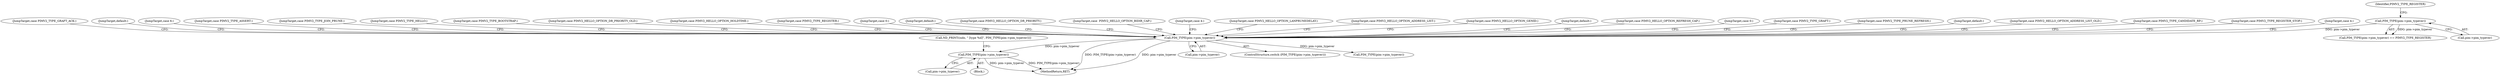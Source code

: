 digraph "0_tcpdump_5dc1860d8267b1e0cb78c9ffa2a40bea2fdb3ddc_4@pointer" {
"1001564" [label="(Call,PIM_TYPE(pim->pim_typever))"];
"1000278" [label="(Call,PIM_TYPE(pim->pim_typever))"];
"1000216" [label="(Call,PIM_TYPE(pim->pim_typever))"];
"1000279" [label="(Call,pim->pim_typever)"];
"1000748" [label="(JumpTarget,case PIMV2_TYPE_GRAFT_ACK:)"];
"1000688" [label="(JumpTarget,default:)"];
"1000682" [label="(JumpTarget,case 6:)"];
"1001250" [label="(JumpTarget,case PIMV2_TYPE_ASSERT:)"];
"1001559" [label="(Call,ND_PRINT((ndo, \" [type %d]\", PIM_TYPE(pim->pim_typever))))"];
"1000746" [label="(JumpTarget,case PIMV2_TYPE_JOIN_PRUNE:)"];
"1000283" [label="(JumpTarget,case PIMV2_TYPE_HELLO:)"];
"1000993" [label="(JumpTarget,case PIMV2_TYPE_BOOTSTRAP:)"];
"1000216" [label="(Call,PIM_TYPE(pim->pim_typever))"];
"1000277" [label="(ControlStructure,switch (PIM_TYPE(pim->pim_typever)))"];
"1000416" [label="(JumpTarget,case PIMV2_HELLO_OPTION_DR_PRIORITY_OLD:)"];
"1001564" [label="(Call,PIM_TYPE(pim->pim_typever))"];
"1000348" [label="(JumpTarget,case PIMV2_HELLO_OPTION_HOLDTIME:)"];
"1001565" [label="(Call,pim->pim_typever)"];
"1000606" [label="(JumpTarget,case PIMV2_TYPE_REGISTER:)"];
"1000652" [label="(JumpTarget,case 0:)"];
"1000436" [label="(JumpTarget,default:)"];
"1000417" [label="(JumpTarget,case PIMV2_HELLO_OPTION_DR_PRIORITY:)"];
"1000524" [label="(JumpTarget,case  PIMV2_HELLO_OPTION_BIDIR_CAP:)"];
"1000427" [label="(JumpTarget,case 4:)"];
"1000758" [label="(Call,PIM_TYPE(pim->pim_typever))"];
"1001562" [label="(Block,)"];
"1000278" [label="(Call,PIM_TYPE(pim->pim_typever))"];
"1000367" [label="(JumpTarget,case PIMV2_HELLO_OPTION_LANPRUNEDELAY:)"];
"1000215" [label="(Call,PIM_TYPE(pim->pim_typever) == PIMV2_TYPE_REGISTER)"];
"1000220" [label="(Identifier,PIMV2_TYPE_REGISTER)"];
"1000527" [label="(JumpTarget,case PIMV2_HELLO_OPTION_ADDRESS_LIST:)"];
"1000445" [label="(JumpTarget,case PIMV2_HELLO_OPTION_GENID:)"];
"1000575" [label="(JumpTarget,default:)"];
"1000467" [label="(JumpTarget,case PIMV2_HELLO_OPTION_REFRESH_CAP:)"];
"1000421" [label="(JumpTarget,case 0:)"];
"1000747" [label="(JumpTarget,case PIMV2_TYPE_GRAFT:)"];
"1001575" [label="(MethodReturn,RET)"];
"1001472" [label="(JumpTarget,case PIMV2_TYPE_PRUNE_REFRESH:)"];
"1001558" [label="(JumpTarget,default:)"];
"1000526" [label="(JumpTarget,case PIMV2_HELLO_OPTION_ADDRESS_LIST_OLD:)"];
"1000217" [label="(Call,pim->pim_typever)"];
"1001339" [label="(JumpTarget,case PIMV2_TYPE_CANDIDATE_RP:)"];
"1000698" [label="(JumpTarget,case PIMV2_TYPE_REGISTER_STOP:)"];
"1000676" [label="(JumpTarget,case 4:)"];
"1001564" -> "1001562"  [label="AST: "];
"1001564" -> "1001565"  [label="CFG: "];
"1001565" -> "1001564"  [label="AST: "];
"1001559" -> "1001564"  [label="CFG: "];
"1001564" -> "1001575"  [label="DDG: pim->pim_typever"];
"1001564" -> "1001575"  [label="DDG: PIM_TYPE(pim->pim_typever)"];
"1000278" -> "1001564"  [label="DDG: pim->pim_typever"];
"1000278" -> "1000277"  [label="AST: "];
"1000278" -> "1000279"  [label="CFG: "];
"1000279" -> "1000278"  [label="AST: "];
"1000283" -> "1000278"  [label="CFG: "];
"1000348" -> "1000278"  [label="CFG: "];
"1000367" -> "1000278"  [label="CFG: "];
"1000416" -> "1000278"  [label="CFG: "];
"1000417" -> "1000278"  [label="CFG: "];
"1000421" -> "1000278"  [label="CFG: "];
"1000427" -> "1000278"  [label="CFG: "];
"1000436" -> "1000278"  [label="CFG: "];
"1000445" -> "1000278"  [label="CFG: "];
"1000467" -> "1000278"  [label="CFG: "];
"1000524" -> "1000278"  [label="CFG: "];
"1000526" -> "1000278"  [label="CFG: "];
"1000527" -> "1000278"  [label="CFG: "];
"1000575" -> "1000278"  [label="CFG: "];
"1000606" -> "1000278"  [label="CFG: "];
"1000652" -> "1000278"  [label="CFG: "];
"1000676" -> "1000278"  [label="CFG: "];
"1000682" -> "1000278"  [label="CFG: "];
"1000688" -> "1000278"  [label="CFG: "];
"1000698" -> "1000278"  [label="CFG: "];
"1000746" -> "1000278"  [label="CFG: "];
"1000747" -> "1000278"  [label="CFG: "];
"1000748" -> "1000278"  [label="CFG: "];
"1000993" -> "1000278"  [label="CFG: "];
"1001250" -> "1000278"  [label="CFG: "];
"1001339" -> "1000278"  [label="CFG: "];
"1001472" -> "1000278"  [label="CFG: "];
"1001558" -> "1000278"  [label="CFG: "];
"1000278" -> "1001575"  [label="DDG: PIM_TYPE(pim->pim_typever)"];
"1000278" -> "1001575"  [label="DDG: pim->pim_typever"];
"1000216" -> "1000278"  [label="DDG: pim->pim_typever"];
"1000278" -> "1000758"  [label="DDG: pim->pim_typever"];
"1000216" -> "1000215"  [label="AST: "];
"1000216" -> "1000217"  [label="CFG: "];
"1000217" -> "1000216"  [label="AST: "];
"1000220" -> "1000216"  [label="CFG: "];
"1000216" -> "1000215"  [label="DDG: pim->pim_typever"];
}
